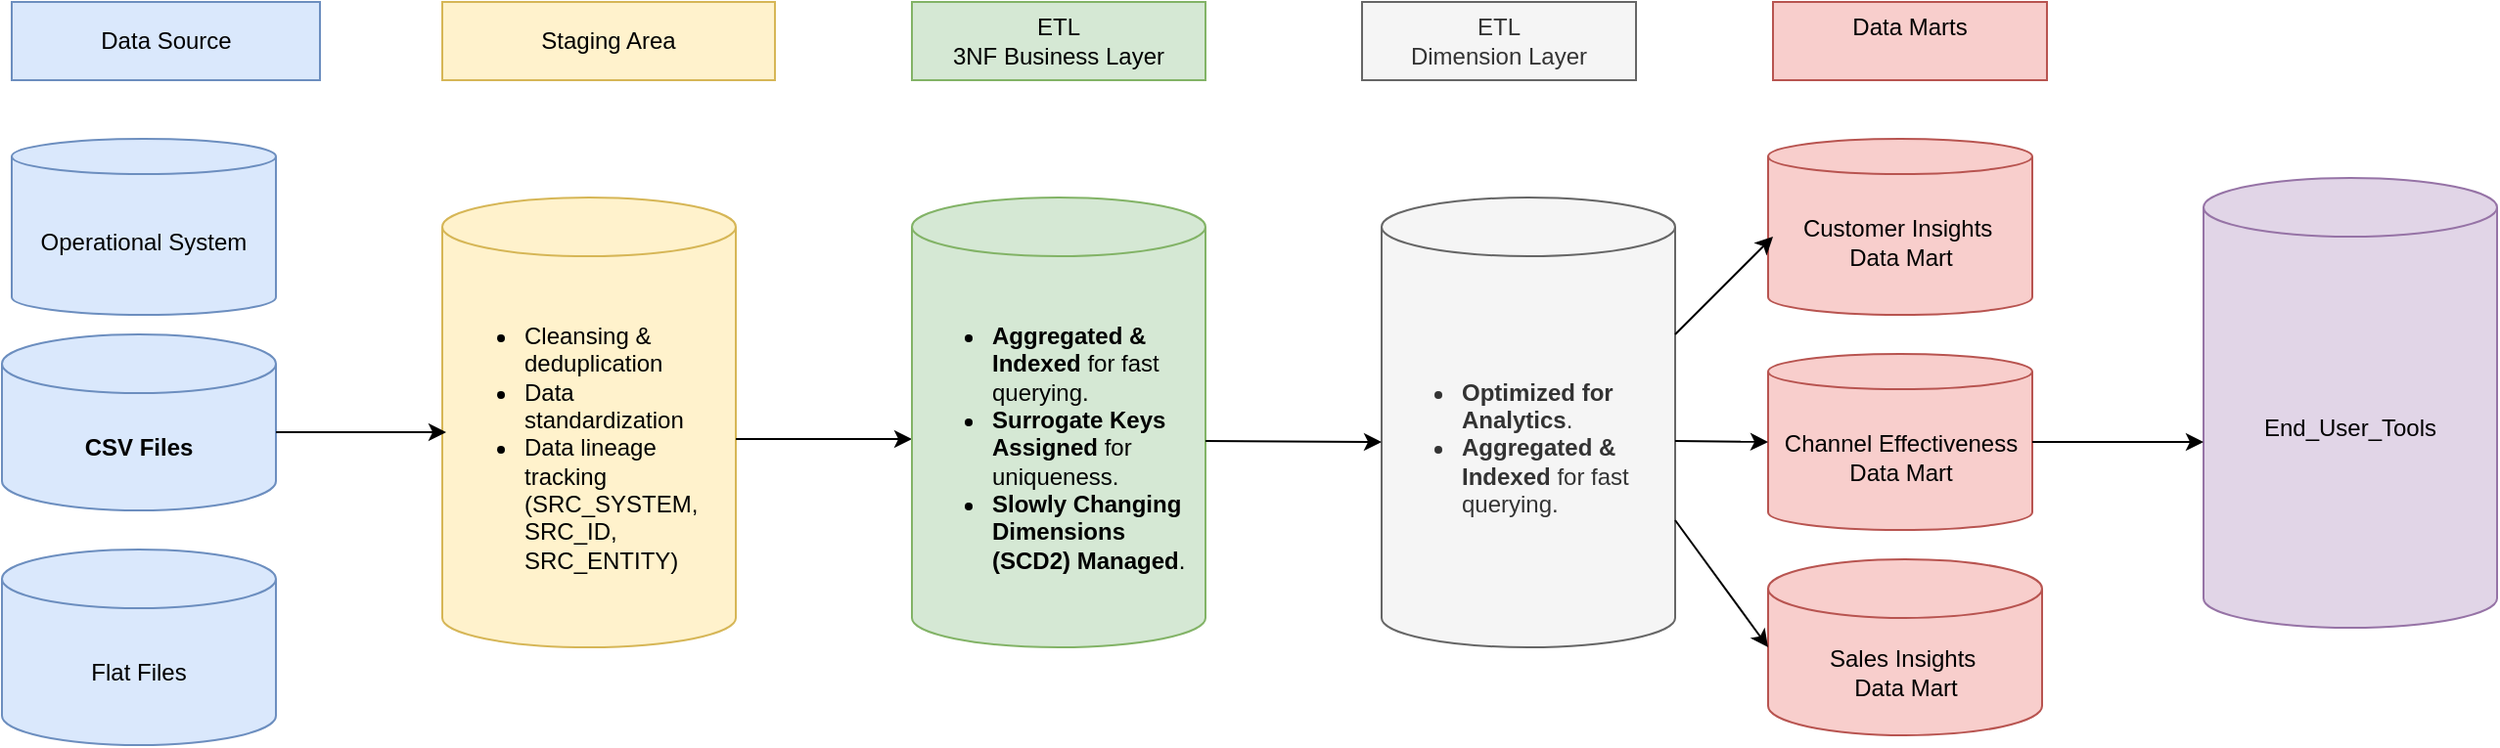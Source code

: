 <mxfile version="26.0.10">
  <diagram name="Page-1" id="CJxRx5L3KffqinDvIteL">
    <mxGraphModel dx="1562" dy="845" grid="1" gridSize="10" guides="1" tooltips="1" connect="1" arrows="1" fold="1" page="1" pageScale="1" pageWidth="3300" pageHeight="4681" math="0" shadow="0">
      <root>
        <mxCell id="0" />
        <mxCell id="1" parent="0" />
        <mxCell id="eIEhgLHMJtYqeZl7GZ0r-1" value="Operational System" style="shape=cylinder3;whiteSpace=wrap;html=1;boundedLbl=1;backgroundOutline=1;size=9;fillColor=#dae8fc;strokeColor=#6c8ebf;" vertex="1" parent="1">
          <mxGeometry x="340" y="270" width="135" height="90" as="geometry" />
        </mxCell>
        <mxCell id="eIEhgLHMJtYqeZl7GZ0r-2" value="Data Source" style="rounded=0;whiteSpace=wrap;html=1;fillColor=#dae8fc;strokeColor=#6c8ebf;" vertex="1" parent="1">
          <mxGeometry x="340" y="200" width="157.5" height="40" as="geometry" />
        </mxCell>
        <mxCell id="eIEhgLHMJtYqeZl7GZ0r-3" value="&lt;ul&gt;&lt;li&gt;Cleansing &amp;amp; deduplication&lt;/li&gt;&lt;li&gt;Data standardization&lt;/li&gt;&lt;li&gt;Data lineage tracking (SRC_SYSTEM, SRC_ID, SRC_ENTITY)&lt;/li&gt;&lt;/ul&gt;&lt;div&gt;&lt;/div&gt;" style="shape=cylinder3;whiteSpace=wrap;html=1;boundedLbl=1;backgroundOutline=1;size=15;align=left;fillColor=#fff2cc;strokeColor=#d6b656;" vertex="1" parent="1">
          <mxGeometry x="560" y="300" width="150" height="230" as="geometry" />
        </mxCell>
        <mxCell id="eIEhgLHMJtYqeZl7GZ0r-4" value="Staging Area" style="rounded=0;whiteSpace=wrap;html=1;fillColor=#fff2cc;strokeColor=#d6b656;" vertex="1" parent="1">
          <mxGeometry x="560" y="200" width="170" height="40" as="geometry" />
        </mxCell>
        <mxCell id="eIEhgLHMJtYqeZl7GZ0r-6" value="Data Marts&lt;div&gt;&lt;br&gt;&lt;/div&gt;" style="rounded=0;whiteSpace=wrap;html=1;fillColor=#f8cecc;strokeColor=#b85450;" vertex="1" parent="1">
          <mxGeometry x="1240" y="200" width="140" height="40" as="geometry" />
        </mxCell>
        <mxCell id="eIEhgLHMJtYqeZl7GZ0r-7" value="&lt;ul&gt;&lt;li style=&quot;text-align: left;&quot;&gt;&lt;strong style=&quot;background-color: transparent; color: light-dark(rgb(51, 51, 51), rgb(193, 193, 193));&quot;&gt;Optimized for Analytics&lt;/strong&gt;&lt;span style=&quot;background-color: transparent; color: light-dark(rgb(51, 51, 51), rgb(193, 193, 193));&quot;&gt;.&lt;/span&gt;&lt;/li&gt;&lt;li style=&quot;text-align: left;&quot;&gt;&lt;strong style=&quot;background-color: transparent; color: light-dark(rgb(51, 51, 51), rgb(193, 193, 193));&quot;&gt;Aggregated &amp;amp; Indexed&lt;/strong&gt;&lt;span style=&quot;background-color: transparent; color: light-dark(rgb(51, 51, 51), rgb(193, 193, 193));&quot;&gt; for fast querying.&lt;/span&gt;&lt;/li&gt;&lt;/ul&gt;&lt;p&gt;&lt;/p&gt;" style="shape=cylinder3;whiteSpace=wrap;html=1;boundedLbl=1;backgroundOutline=1;size=15;fillColor=#f5f5f5;fontColor=#333333;strokeColor=#666666;" vertex="1" parent="1">
          <mxGeometry x="1040" y="300" width="150" height="230" as="geometry" />
        </mxCell>
        <mxCell id="eIEhgLHMJtYqeZl7GZ0r-9" value="ETL&lt;div&gt;3NF Business Layer&lt;/div&gt;" style="rounded=0;whiteSpace=wrap;html=1;fillColor=#d5e8d4;strokeColor=#82b366;" vertex="1" parent="1">
          <mxGeometry x="800" y="200" width="150" height="40" as="geometry" />
        </mxCell>
        <mxCell id="eIEhgLHMJtYqeZl7GZ0r-10" value="ETL&lt;div&gt;Dimension Layer&lt;/div&gt;" style="rounded=0;whiteSpace=wrap;html=1;fillColor=#f5f5f5;fontColor=#333333;strokeColor=#666666;" vertex="1" parent="1">
          <mxGeometry x="1030" y="200" width="140" height="40" as="geometry" />
        </mxCell>
        <mxCell id="eIEhgLHMJtYqeZl7GZ0r-11" value="&lt;b&gt;CSV Files&lt;/b&gt;" style="shape=cylinder3;whiteSpace=wrap;html=1;boundedLbl=1;backgroundOutline=1;size=15;fillColor=#dae8fc;strokeColor=#6c8ebf;" vertex="1" parent="1">
          <mxGeometry x="335" y="370" width="140" height="90" as="geometry" />
        </mxCell>
        <mxCell id="eIEhgLHMJtYqeZl7GZ0r-12" value="Flat Files" style="shape=cylinder3;whiteSpace=wrap;html=1;boundedLbl=1;backgroundOutline=1;size=15;fillColor=#dae8fc;strokeColor=#6c8ebf;" vertex="1" parent="1">
          <mxGeometry x="335" y="480" width="140" height="100" as="geometry" />
        </mxCell>
        <mxCell id="eIEhgLHMJtYqeZl7GZ0r-15" value="Customer Insights&amp;nbsp;&lt;div&gt;Data Mart&lt;/div&gt;" style="shape=cylinder3;whiteSpace=wrap;html=1;boundedLbl=1;backgroundOutline=1;size=9;fillColor=#f8cecc;strokeColor=#b85450;" vertex="1" parent="1">
          <mxGeometry x="1237.5" y="270" width="135" height="90" as="geometry" />
        </mxCell>
        <mxCell id="eIEhgLHMJtYqeZl7GZ0r-16" value="Channel Effectiveness&lt;div&gt;Data Mart&lt;/div&gt;" style="shape=cylinder3;whiteSpace=wrap;html=1;boundedLbl=1;backgroundOutline=1;size=9;fillColor=#f8cecc;strokeColor=#b85450;" vertex="1" parent="1">
          <mxGeometry x="1237.5" y="380" width="135" height="90" as="geometry" />
        </mxCell>
        <mxCell id="eIEhgLHMJtYqeZl7GZ0r-17" value="Sales Insights&amp;nbsp;&lt;div&gt;Data Mart&lt;/div&gt;" style="shape=cylinder3;whiteSpace=wrap;html=1;boundedLbl=1;backgroundOutline=1;size=15;fillColor=#f8cecc;strokeColor=#b85450;" vertex="1" parent="1">
          <mxGeometry x="1237.5" y="485" width="140" height="90" as="geometry" />
        </mxCell>
        <mxCell id="eIEhgLHMJtYqeZl7GZ0r-19" value="" style="swimlane;startSize=0;" vertex="1" parent="1">
          <mxGeometry x="780" y="340" height="10" as="geometry" />
        </mxCell>
        <mxCell id="eIEhgLHMJtYqeZl7GZ0r-27" value="End_User_Tools" style="shape=cylinder3;whiteSpace=wrap;html=1;boundedLbl=1;backgroundOutline=1;size=15;fillColor=#e1d5e7;strokeColor=#9673a6;" vertex="1" parent="1">
          <mxGeometry x="1460" y="290" width="150" height="230" as="geometry" />
        </mxCell>
        <mxCell id="eIEhgLHMJtYqeZl7GZ0r-28" style="edgeStyle=orthogonalEdgeStyle;rounded=0;orthogonalLoop=1;jettySize=auto;html=1;exitX=0;exitY=0.75;exitDx=0;exitDy=0;" edge="1" parent="1" source="eIEhgLHMJtYqeZl7GZ0r-19" target="eIEhgLHMJtYqeZl7GZ0r-19">
          <mxGeometry relative="1" as="geometry" />
        </mxCell>
        <mxCell id="eIEhgLHMJtYqeZl7GZ0r-29" value="" style="endArrow=classic;html=1;rounded=0;" edge="1" parent="1">
          <mxGeometry width="50" height="50" relative="1" as="geometry">
            <mxPoint x="475" y="420" as="sourcePoint" />
            <mxPoint x="562" y="420" as="targetPoint" />
          </mxGeometry>
        </mxCell>
        <mxCell id="eIEhgLHMJtYqeZl7GZ0r-30" value="" style="endArrow=classic;html=1;rounded=0;entryX=0;entryY=0.537;entryDx=0;entryDy=0;entryPerimeter=0;" edge="1" parent="1" target="eIEhgLHMJtYqeZl7GZ0r-5">
          <mxGeometry width="50" height="50" relative="1" as="geometry">
            <mxPoint x="710" y="423.5" as="sourcePoint" />
            <mxPoint x="797" y="426.5" as="targetPoint" />
          </mxGeometry>
        </mxCell>
        <mxCell id="eIEhgLHMJtYqeZl7GZ0r-5" value="&lt;ul&gt;&lt;li style=&quot;text-align: left;&quot;&gt;&lt;strong style=&quot;background-color: transparent; color: light-dark(rgb(0, 0, 0), rgb(255, 255, 255));&quot;&gt;Aggregated &amp;amp; Indexed&lt;/strong&gt;&lt;span style=&quot;background-color: transparent; color: light-dark(rgb(0, 0, 0), rgb(255, 255, 255));&quot;&gt; for fast querying.&lt;/span&gt;&lt;/li&gt;&lt;li style=&quot;text-align: left;&quot;&gt;&lt;strong style=&quot;background-color: transparent; color: light-dark(rgb(0, 0, 0), rgb(255, 255, 255));&quot;&gt;Surrogate Keys Assigned&lt;/strong&gt;&lt;span style=&quot;background-color: transparent; color: light-dark(rgb(0, 0, 0), rgb(255, 255, 255));&quot;&gt; for uniqueness.&lt;/span&gt;&lt;/li&gt;&lt;li style=&quot;text-align: left;&quot;&gt;&lt;strong style=&quot;background-color: transparent; color: light-dark(rgb(0, 0, 0), rgb(255, 255, 255));&quot;&gt;Slowly Changing Dimensions (SCD2) Managed&lt;/strong&gt;&lt;span style=&quot;background-color: transparent; color: light-dark(rgb(0, 0, 0), rgb(255, 255, 255));&quot;&gt;.&lt;/span&gt;&lt;/li&gt;&lt;/ul&gt;&lt;p&gt;&lt;/p&gt;" style="shape=cylinder3;whiteSpace=wrap;html=1;boundedLbl=1;backgroundOutline=1;size=15;fillColor=#d5e8d4;strokeColor=#82b366;" vertex="1" parent="1">
          <mxGeometry x="800" y="300" width="150" height="230" as="geometry" />
        </mxCell>
        <mxCell id="eIEhgLHMJtYqeZl7GZ0r-32" value="" style="endArrow=classic;html=1;rounded=0;entryX=0;entryY=0.537;entryDx=0;entryDy=0;entryPerimeter=0;" edge="1" parent="1">
          <mxGeometry width="50" height="50" relative="1" as="geometry">
            <mxPoint x="950" y="424.5" as="sourcePoint" />
            <mxPoint x="1040" y="425" as="targetPoint" />
          </mxGeometry>
        </mxCell>
        <mxCell id="eIEhgLHMJtYqeZl7GZ0r-36" value="" style="endArrow=classic;html=1;rounded=0;" edge="1" parent="1">
          <mxGeometry width="50" height="50" relative="1" as="geometry">
            <mxPoint x="1190" y="370" as="sourcePoint" />
            <mxPoint x="1240" y="320" as="targetPoint" />
            <Array as="points">
              <mxPoint x="1220" y="340" />
            </Array>
          </mxGeometry>
        </mxCell>
        <mxCell id="eIEhgLHMJtYqeZl7GZ0r-37" value="" style="endArrow=classic;html=1;rounded=0;entryX=0;entryY=0.5;entryDx=0;entryDy=0;entryPerimeter=0;exitX=1;exitY=0;exitDx=0;exitDy=165;exitPerimeter=0;" edge="1" parent="1" source="eIEhgLHMJtYqeZl7GZ0r-7" target="eIEhgLHMJtYqeZl7GZ0r-17">
          <mxGeometry width="50" height="50" relative="1" as="geometry">
            <mxPoint x="1190" y="430" as="sourcePoint" />
            <mxPoint x="1240" y="380" as="targetPoint" />
            <Array as="points" />
          </mxGeometry>
        </mxCell>
        <mxCell id="eIEhgLHMJtYqeZl7GZ0r-38" value="" style="endArrow=classic;html=1;rounded=0;entryX=0;entryY=0.5;entryDx=0;entryDy=0;entryPerimeter=0;" edge="1" parent="1" target="eIEhgLHMJtYqeZl7GZ0r-16">
          <mxGeometry width="50" height="50" relative="1" as="geometry">
            <mxPoint x="1190" y="424.5" as="sourcePoint" />
            <mxPoint x="1230" y="430" as="targetPoint" />
          </mxGeometry>
        </mxCell>
        <mxCell id="eIEhgLHMJtYqeZl7GZ0r-39" value="" style="endArrow=classic;html=1;rounded=0;entryX=0;entryY=0.5;entryDx=0;entryDy=0;entryPerimeter=0;exitX=1;exitY=0.5;exitDx=0;exitDy=0;exitPerimeter=0;" edge="1" parent="1" source="eIEhgLHMJtYqeZl7GZ0r-16">
          <mxGeometry width="50" height="50" relative="1" as="geometry">
            <mxPoint x="1412" y="424.5" as="sourcePoint" />
            <mxPoint x="1460" y="425" as="targetPoint" />
          </mxGeometry>
        </mxCell>
      </root>
    </mxGraphModel>
  </diagram>
</mxfile>

